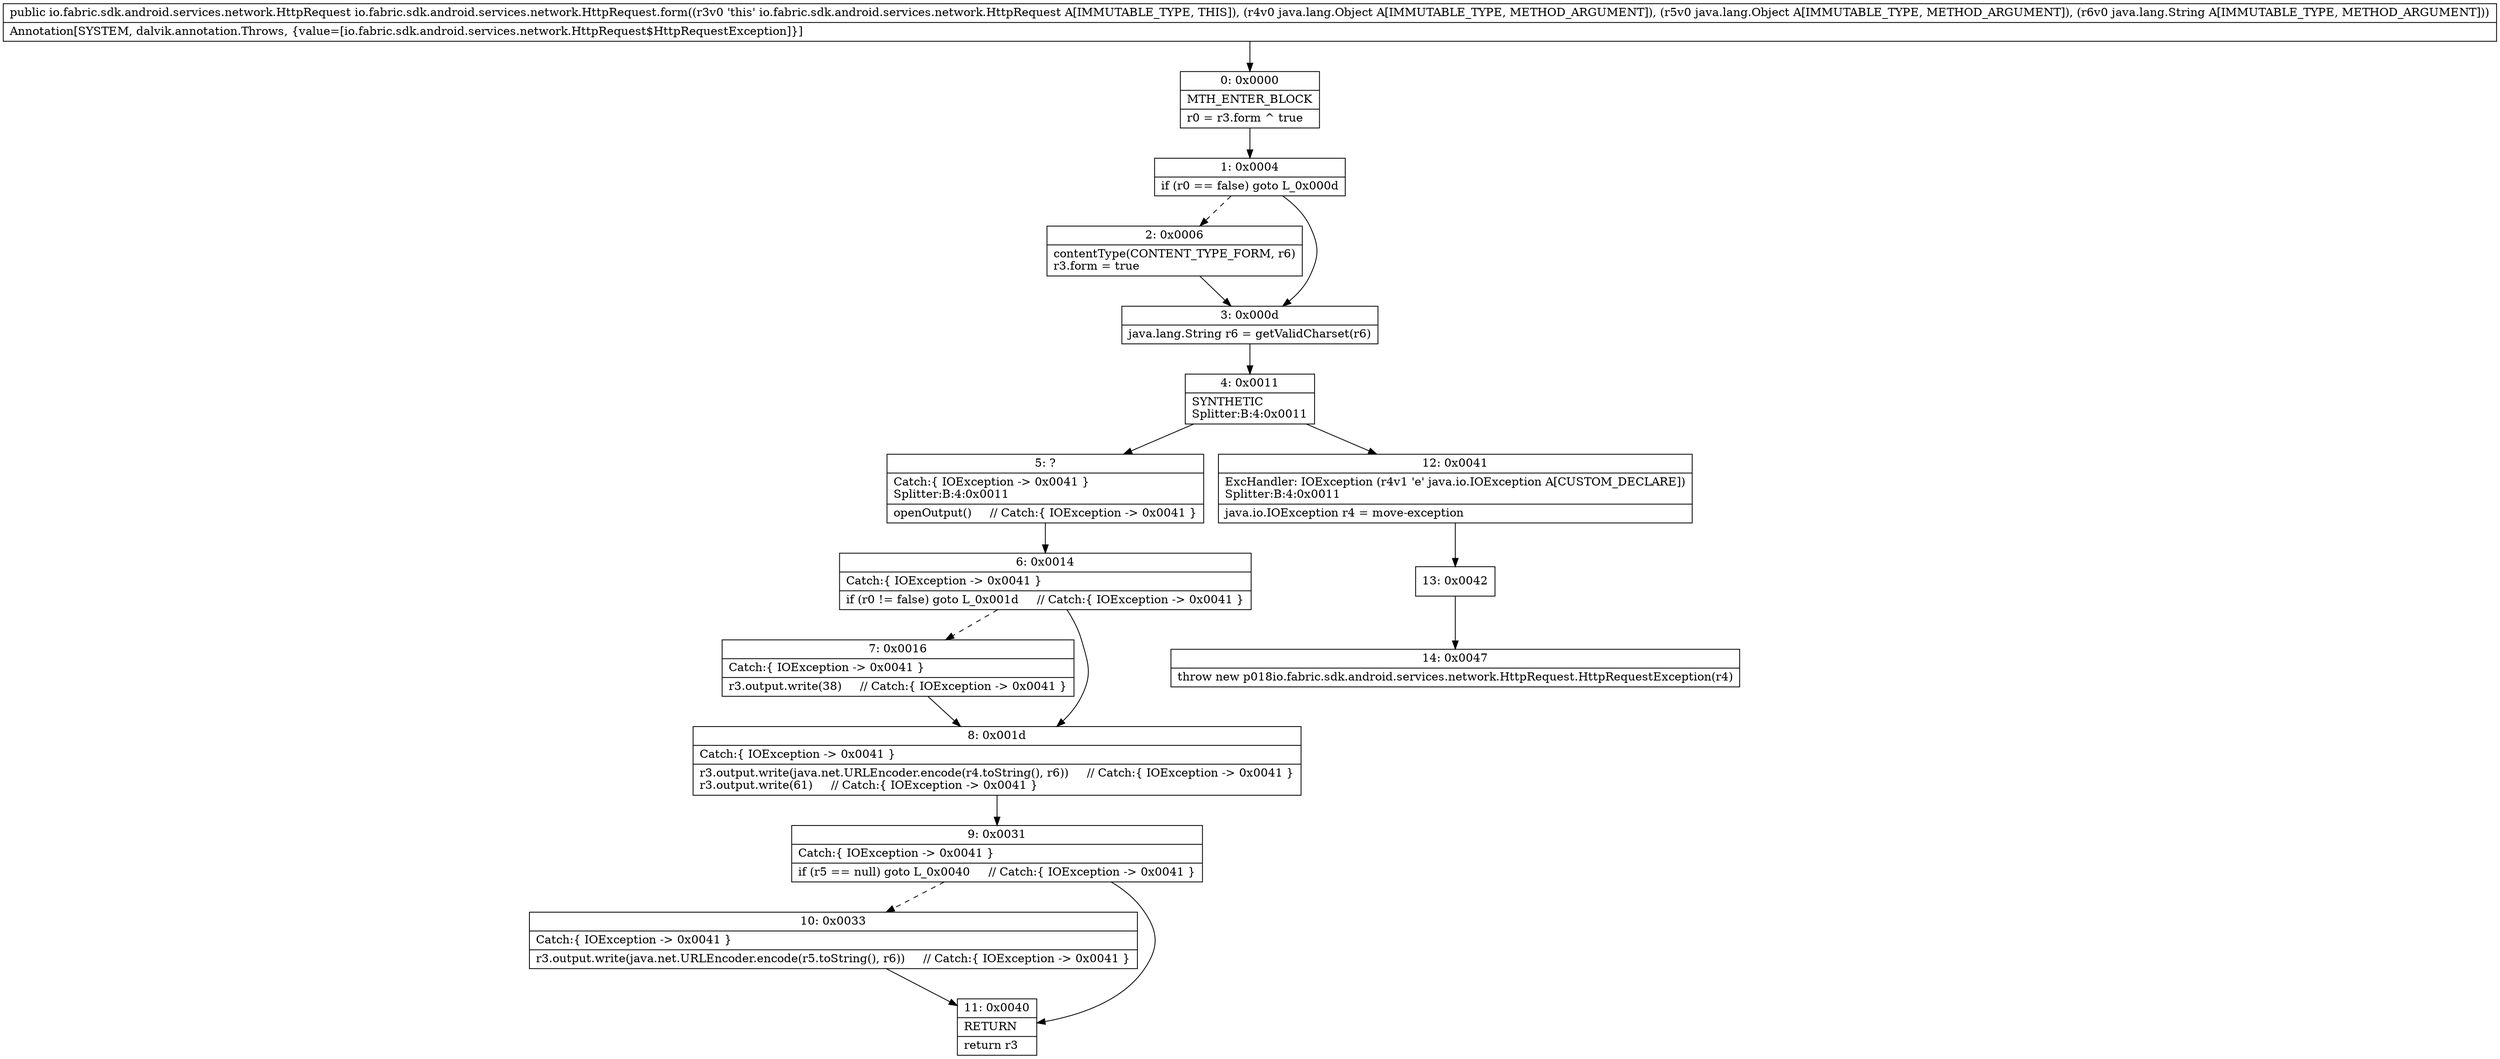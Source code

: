 digraph "CFG forio.fabric.sdk.android.services.network.HttpRequest.form(Ljava\/lang\/Object;Ljava\/lang\/Object;Ljava\/lang\/String;)Lio\/fabric\/sdk\/android\/services\/network\/HttpRequest;" {
Node_0 [shape=record,label="{0\:\ 0x0000|MTH_ENTER_BLOCK\l|r0 = r3.form ^ true\l}"];
Node_1 [shape=record,label="{1\:\ 0x0004|if (r0 == false) goto L_0x000d\l}"];
Node_2 [shape=record,label="{2\:\ 0x0006|contentType(CONTENT_TYPE_FORM, r6)\lr3.form = true\l}"];
Node_3 [shape=record,label="{3\:\ 0x000d|java.lang.String r6 = getValidCharset(r6)\l}"];
Node_4 [shape=record,label="{4\:\ 0x0011|SYNTHETIC\lSplitter:B:4:0x0011\l}"];
Node_5 [shape=record,label="{5\:\ ?|Catch:\{ IOException \-\> 0x0041 \}\lSplitter:B:4:0x0011\l|openOutput()     \/\/ Catch:\{ IOException \-\> 0x0041 \}\l}"];
Node_6 [shape=record,label="{6\:\ 0x0014|Catch:\{ IOException \-\> 0x0041 \}\l|if (r0 != false) goto L_0x001d     \/\/ Catch:\{ IOException \-\> 0x0041 \}\l}"];
Node_7 [shape=record,label="{7\:\ 0x0016|Catch:\{ IOException \-\> 0x0041 \}\l|r3.output.write(38)     \/\/ Catch:\{ IOException \-\> 0x0041 \}\l}"];
Node_8 [shape=record,label="{8\:\ 0x001d|Catch:\{ IOException \-\> 0x0041 \}\l|r3.output.write(java.net.URLEncoder.encode(r4.toString(), r6))     \/\/ Catch:\{ IOException \-\> 0x0041 \}\lr3.output.write(61)     \/\/ Catch:\{ IOException \-\> 0x0041 \}\l}"];
Node_9 [shape=record,label="{9\:\ 0x0031|Catch:\{ IOException \-\> 0x0041 \}\l|if (r5 == null) goto L_0x0040     \/\/ Catch:\{ IOException \-\> 0x0041 \}\l}"];
Node_10 [shape=record,label="{10\:\ 0x0033|Catch:\{ IOException \-\> 0x0041 \}\l|r3.output.write(java.net.URLEncoder.encode(r5.toString(), r6))     \/\/ Catch:\{ IOException \-\> 0x0041 \}\l}"];
Node_11 [shape=record,label="{11\:\ 0x0040|RETURN\l|return r3\l}"];
Node_12 [shape=record,label="{12\:\ 0x0041|ExcHandler: IOException (r4v1 'e' java.io.IOException A[CUSTOM_DECLARE])\lSplitter:B:4:0x0011\l|java.io.IOException r4 = move\-exception\l}"];
Node_13 [shape=record,label="{13\:\ 0x0042}"];
Node_14 [shape=record,label="{14\:\ 0x0047|throw new p018io.fabric.sdk.android.services.network.HttpRequest.HttpRequestException(r4)\l}"];
MethodNode[shape=record,label="{public io.fabric.sdk.android.services.network.HttpRequest io.fabric.sdk.android.services.network.HttpRequest.form((r3v0 'this' io.fabric.sdk.android.services.network.HttpRequest A[IMMUTABLE_TYPE, THIS]), (r4v0 java.lang.Object A[IMMUTABLE_TYPE, METHOD_ARGUMENT]), (r5v0 java.lang.Object A[IMMUTABLE_TYPE, METHOD_ARGUMENT]), (r6v0 java.lang.String A[IMMUTABLE_TYPE, METHOD_ARGUMENT]))  | Annotation[SYSTEM, dalvik.annotation.Throws, \{value=[io.fabric.sdk.android.services.network.HttpRequest$HttpRequestException]\}]\l}"];
MethodNode -> Node_0;
Node_0 -> Node_1;
Node_1 -> Node_2[style=dashed];
Node_1 -> Node_3;
Node_2 -> Node_3;
Node_3 -> Node_4;
Node_4 -> Node_5;
Node_4 -> Node_12;
Node_5 -> Node_6;
Node_6 -> Node_7[style=dashed];
Node_6 -> Node_8;
Node_7 -> Node_8;
Node_8 -> Node_9;
Node_9 -> Node_10[style=dashed];
Node_9 -> Node_11;
Node_10 -> Node_11;
Node_12 -> Node_13;
Node_13 -> Node_14;
}

